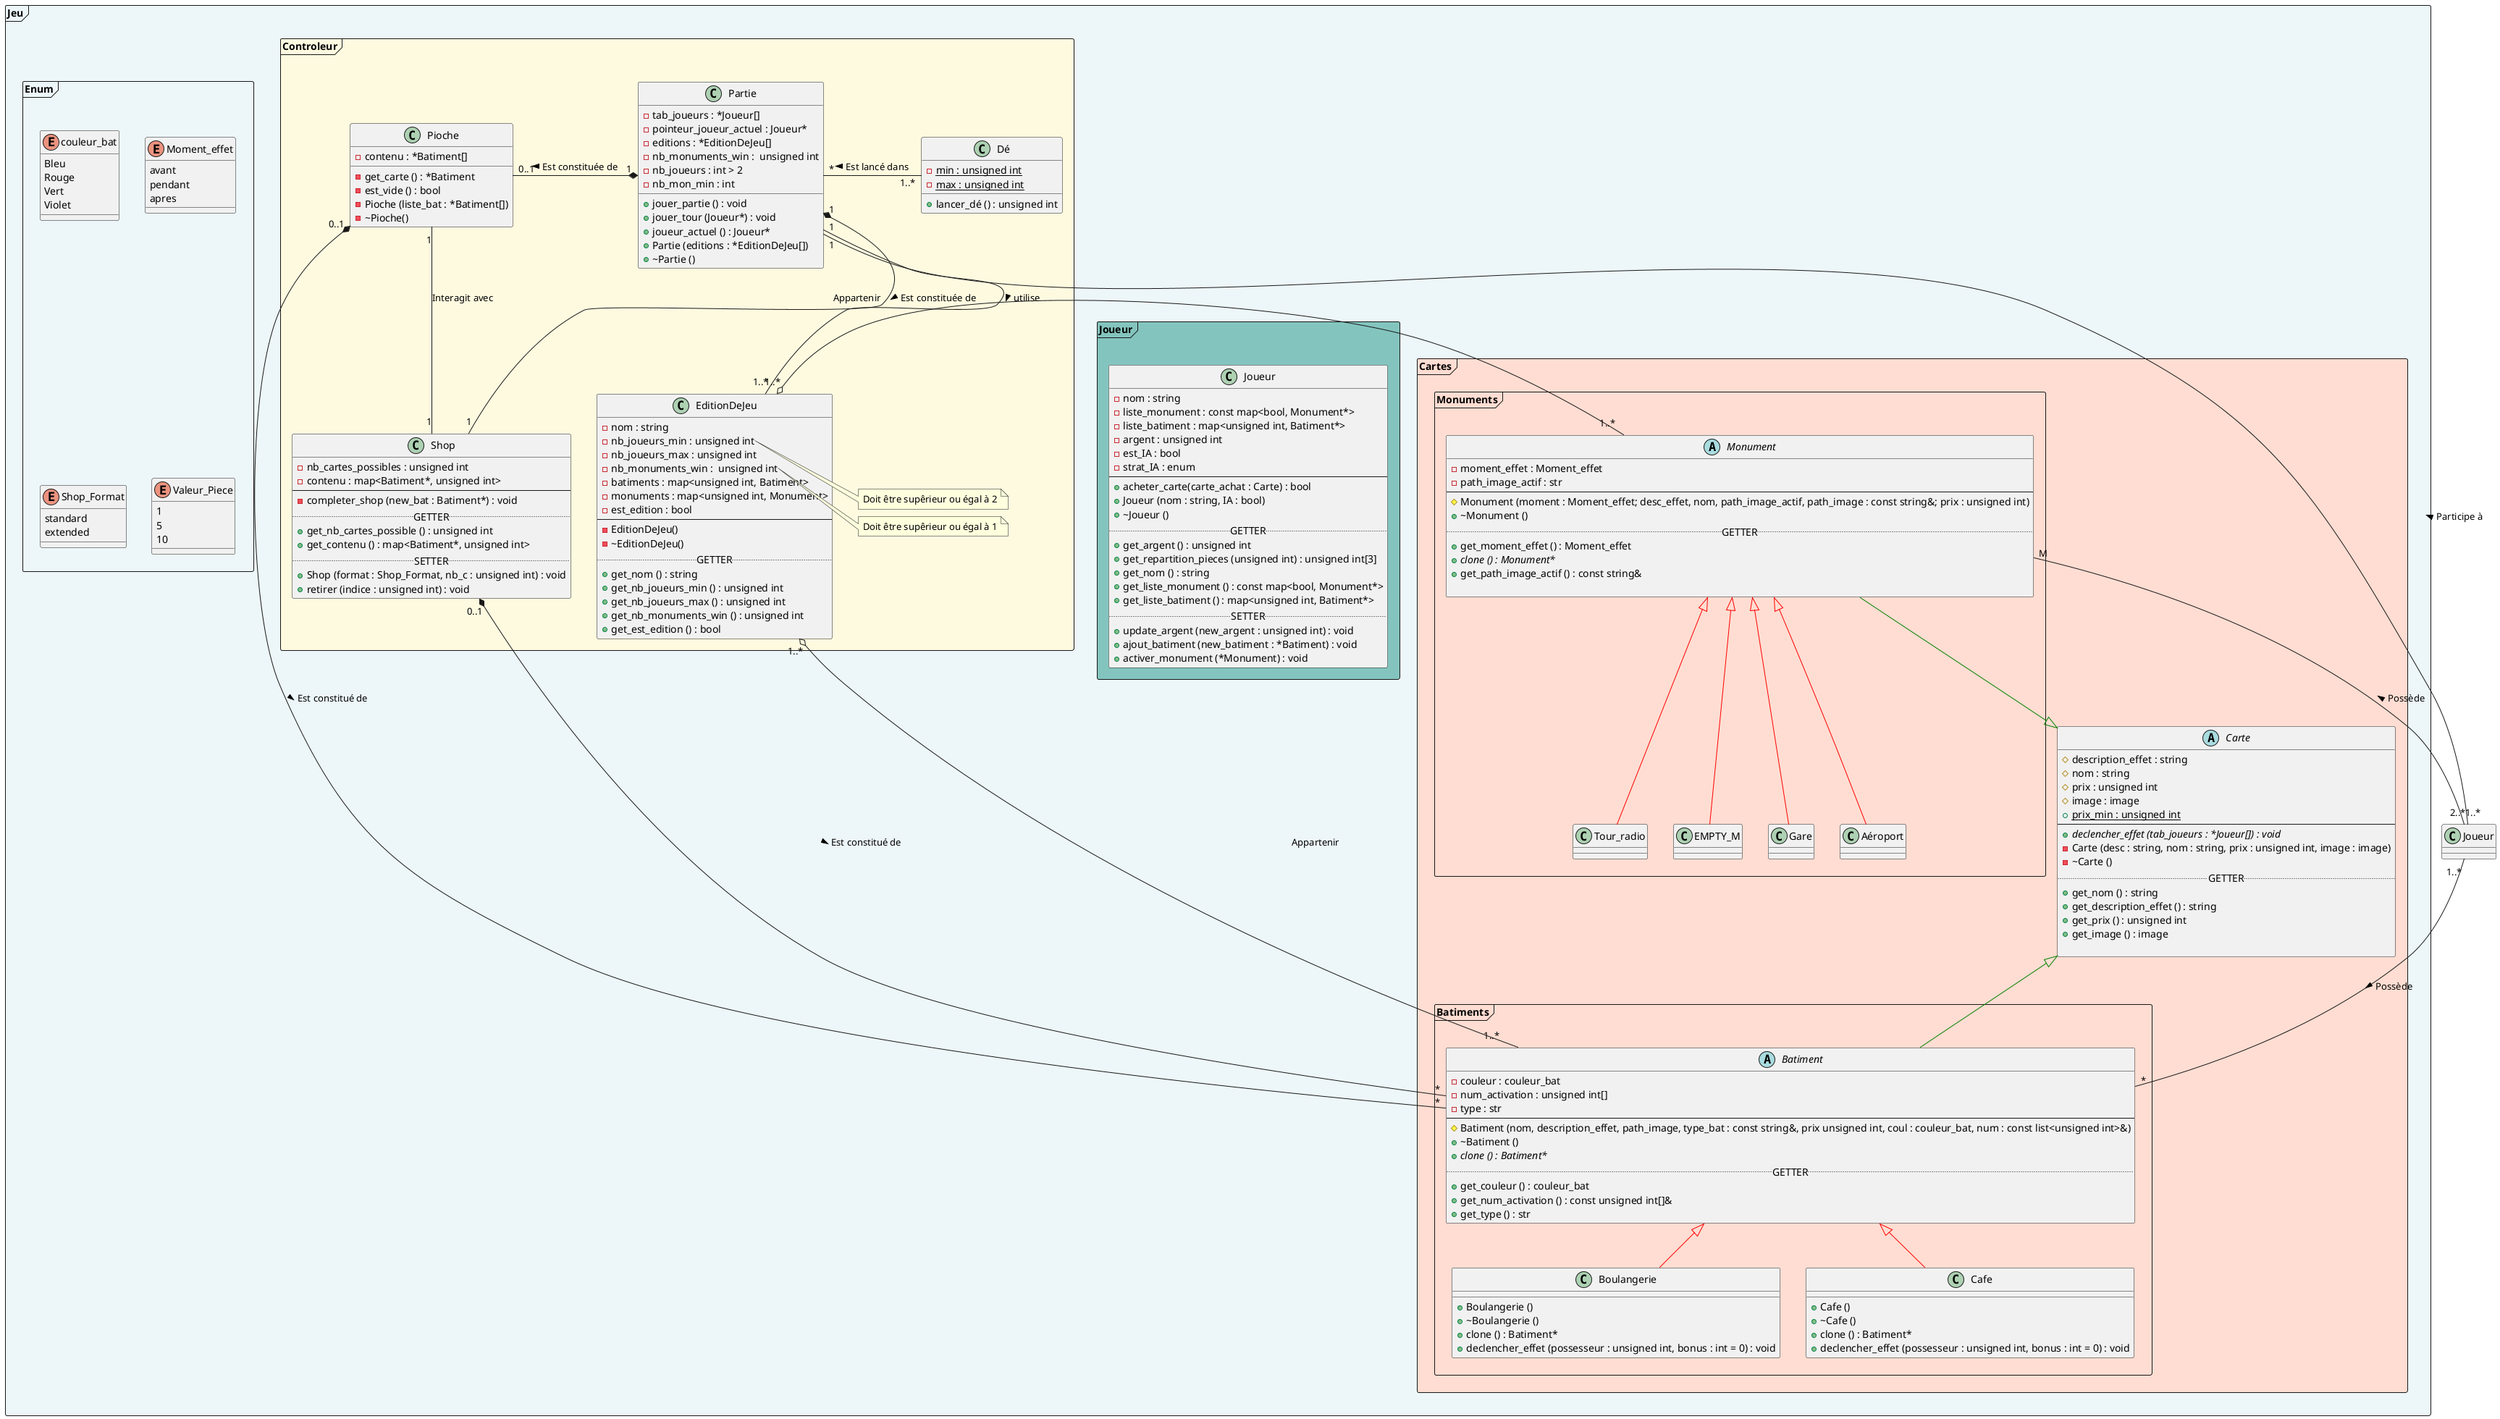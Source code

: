 @startuml
package Jeu  <<Frame>> #EDF6F9{
    package Controleur  <<Frame>> #FEFAE0{
        class Partie{
            - tab_joueurs : *Joueur[]
            - pointeur_joueur_actuel : Joueur*
            - editions : *EditionDeJeu[]
            - nb_monuments_win :  unsigned int
            - nb_joueurs : int > 2
            - nb_mon_min : int

            + jouer_partie () : void
            + jouer_tour (Joueur*) : void
            + joueur_actuel () : Joueur*
            + Partie (editions : *EditionDeJeu[])
            + ~Partie ()
        }

        class Dé{
            - {static} min : unsigned int
            - {static} max : unsigned int

            + lancer_dé () : unsigned int
        }

         class EditionDeJeu{
            - nom : string
            - nb_joueurs_min : unsigned int
            - nb_joueurs_max : unsigned int
            - nb_monuments_win :  unsigned int
            - batiments : map<unsigned int, Batiment>
            - monuments : map<unsigned int, Monument>
            - est_edition : bool
            ----
             - EditionDeJeu()
             - ~EditionDeJeu()
            .. GETTER ..
            + get_nom () : string
            + get_nb_joueurs_min () : unsigned int
            + get_nb_joueurs_max () : unsigned int
            + get_nb_monuments_win () : unsigned int
            + get_est_edition () : bool
        }


        note right of EditionDeJeu::nb_joueurs_min
           Doit être supêrieur ou égal à 2
        end note

        note right of EditionDeJeu::nb_monuments_win
           Doit être supêrieur ou égal à 1
        end note

        class Pioche
        {
            - contenu : *Batiment[]

            - get_carte () : *Batiment
            - est_vide () : bool
            - Pioche (liste_bat : *Batiment[])
            - ~Pioche()
        }

        class Shop
        {
            - nb_cartes_possibles : unsigned int
            - contenu : map<Batiment*, unsigned int>
            --
            - completer_shop (new_bat : Batiment*) : void
            .. GETTER ..
            + get_nb_cartes_possible () : unsigned int
            + get_contenu () : map<Batiment*, unsigned int>
            .. SETTER ..
            + Shop (format : Shop_Format, nb_c : unsigned int) : void
            + retirer (indice : unsigned int) : void
        }
    }


    together {
        package Cartes  <<Frame>> #FFDDD2{


            abstract class Carte
            {
                # description_effet : string
                # nom : string
                # prix : unsigned int
                # image : image
                + {static} prix_min : unsigned int
                ----
                + {abstract} declencher_effet (tab_joueurs : *Joueur[]) : void
                - Carte (desc : string, nom : string, prix : unsigned int, image : image)
                - ~Carte ()
                .. GETTER ..
                + get_nom () : string
                + get_description_effet () : string
                + get_prix () : unsigned int
                + get_image () : image

            }

            package Monuments <<Frame>> {
                abstract class Monument
                {
                    - moment_effet : Moment_effet
                    - path_image_actif : str
                    ----
                    # Monument (moment : Moment_effet; desc_effet, nom, path_image_actif, path_image : const string&; prix : unsigned int)
                    + ~Monument ()
                    .. GETTER ..
                    + get_moment_effet () : Moment_effet
                    + {abstract} clone () : Monument*
                    + get_path_image_actif () : const string&

                }
                together {
                    class Gare {}
                    class Aéroport {}
                    class Tour_radio {}
                    class EMPTY_M{}
                }
            }

            package Batiments <<Frame>> {
                abstract class Batiment
                {
                    - couleur : couleur_bat
                    - num_activation : unsigned int[]
                    - type : str
                    ----
                    # Batiment (nom, description_effet, path_image, type_bat : const string&, prix unsigned int, coul : couleur_bat, num : const list<unsigned int>&)
                    + ~Batiment ()
                    + {abstract} clone () : Batiment*
                    .. GETTER ..
                    + get_couleur () : couleur_bat
                    + get_num_activation () : const unsigned int[]&
                    + get_type () : str
                }

                together {
                    class Boulangerie {
                        + Boulangerie ()
                        + ~Boulangerie ()
                        + clone () : Batiment*
                        + declencher_effet (possesseur : unsigned int, bonus : int = 0) : void
                    }

                    class Cafe {
                        + Cafe ()
                        + ~Cafe ()
                        + clone () : Batiment*
                        + declencher_effet (possesseur : unsigned int, bonus : int = 0) : void
                    }
                }
            }
        }

        package Joueur  <<Frame>> #83C5BE{
            class Joueur
            {
                - nom : string
                - liste_monument : const map<bool, Monument*>
                - liste_batiment : map<unsigned int, Batiment*>
                - argent : unsigned int
                - est_IA : bool
                - strat_IA : enum
                ----
                + acheter_carte(carte_achat : Carte) : bool
                + Joueur (nom : string, IA : bool)
                + ~Joueur ()
                ..GETTER..
                + get_argent () : unsigned int
                + get_repartition_pieces (unsigned int) : unsigned int[3]
                + get_nom () : string
                + get_liste_monument () : const map<bool, Monument*>
                + get_liste_batiment () : map<unsigned int, Batiment*>
                .. SETTER ..
                + update_argent (new_argent : unsigned int) : void
                + ajout_batiment (new_batiment : *Batiment) : void
                + activer_monument (*Monument) : void
            }
        }
    }
    package Enum <<Frame>> {
        together {
            enum couleur_bat
            {
                Bleu
                Rouge
                Vert
                Violet
            }

            enum Moment_effet
            {
                avant
                pendant
                apres
            }

            enum Shop_Format
            {
                standard
                extended
            }

            enum Valeur_Piece
            {
                1
                5
                10
            }
        }
    }
}



Carte <|-up- Monument #line:green
Carte <|-- Batiment #line:green

Monument <|-- Gare #line:red
Monument <|-- Aéroport #line:red
Monument <|-- EMPTY_M #line:red
Monument <|-- Tour_radio #line:red

Batiment <|-- Boulangerie #line:red
Batiment <|-- Cafe #line:red

Batiment "*" -up-* "0..1" Pioche : "Est constitué de <"


Partie "*" - "1..*" Dé: "Est lancé dans <"
Partie "1" --- "2..*" Joueur : "Participe à <"
Partie "1" *- "0..1" Pioche : "Est constituée de >"
Partie "1" *-- "1" Shop : "Est constituée de >"
Partie "1" -- "1..*" EditionDeJeu : "utilise >"


Joueur "1..*" - "*" Batiment : "Possède >"
Joueur "1..*" - "M" Monument : "Possède >"


EditionDeJeu "1..*" o- "1..*" Monument : "Appartenir"
EditionDeJeu "1..*" o- "1..*" Batiment : "Appartenir"


Shop "0..1" *-- "*" Batiment : "Est constitué de     >"

Pioche "1" -- "1" Shop : "Interagit avec"
@enduml